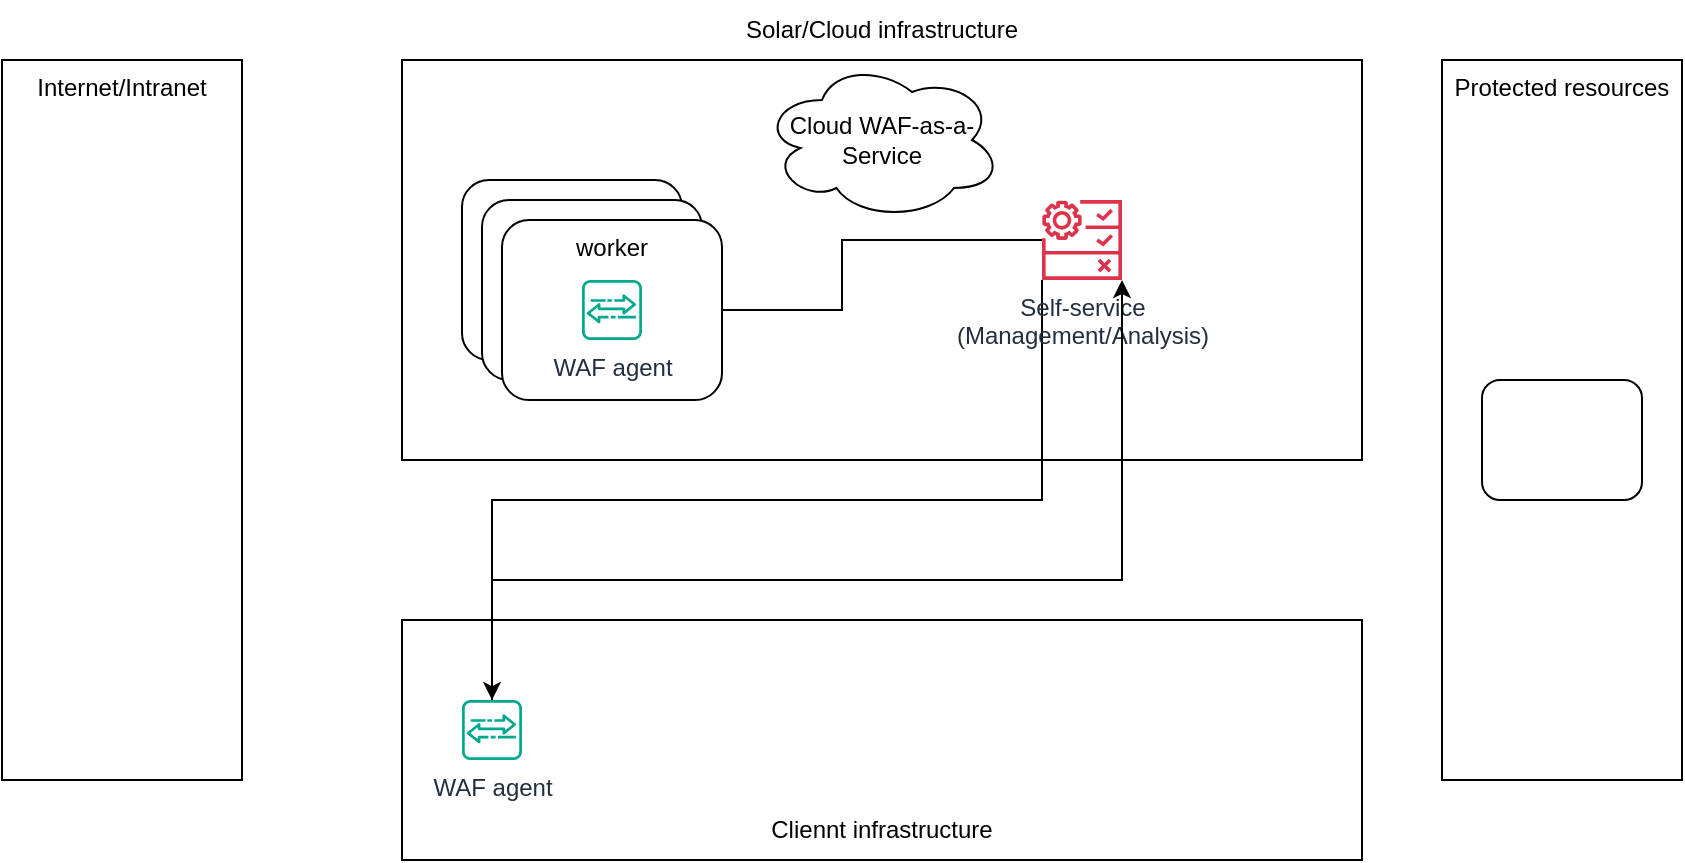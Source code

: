 <mxfile version="24.8.3">
  <diagram name="Страница — 1" id="EpYGhv_TGqBXXWEnbxPb">
    <mxGraphModel dx="1194" dy="755" grid="1" gridSize="10" guides="1" tooltips="1" connect="1" arrows="1" fold="1" page="1" pageScale="1" pageWidth="827" pageHeight="1169" math="0" shadow="0">
      <root>
        <mxCell id="0" />
        <mxCell id="1" parent="0" />
        <mxCell id="DpchlOPgr1H3XQHfYXvT-2" value="" style="rounded=0;whiteSpace=wrap;html=1;verticalAlign=top;" vertex="1" parent="1">
          <mxGeometry x="200" y="120" width="480" height="200" as="geometry" />
        </mxCell>
        <mxCell id="DpchlOPgr1H3XQHfYXvT-4" value="" style="rounded=0;whiteSpace=wrap;html=1;verticalAlign=bottom;" vertex="1" parent="1">
          <mxGeometry x="200" y="400" width="480" height="120" as="geometry" />
        </mxCell>
        <mxCell id="DpchlOPgr1H3XQHfYXvT-5" value="Internet/Intranet" style="rounded=0;whiteSpace=wrap;html=1;verticalAlign=top;" vertex="1" parent="1">
          <mxGeometry y="120" width="120" height="360" as="geometry" />
        </mxCell>
        <mxCell id="DpchlOPgr1H3XQHfYXvT-6" value="Protected resources" style="rounded=0;whiteSpace=wrap;html=1;verticalAlign=top;" vertex="1" parent="1">
          <mxGeometry x="720" y="120" width="120" height="360" as="geometry" />
        </mxCell>
        <mxCell id="DpchlOPgr1H3XQHfYXvT-7" value="" style="rounded=1;whiteSpace=wrap;html=1;" vertex="1" parent="1">
          <mxGeometry x="740" y="280" width="80" height="60" as="geometry" />
        </mxCell>
        <mxCell id="DpchlOPgr1H3XQHfYXvT-8" value="Cloud WAF-as-a-Service" style="ellipse;shape=cloud;whiteSpace=wrap;html=1;" vertex="1" parent="1">
          <mxGeometry x="380" y="120" width="120" height="80" as="geometry" />
        </mxCell>
        <mxCell id="DpchlOPgr1H3XQHfYXvT-25" style="edgeStyle=orthogonalEdgeStyle;rounded=0;orthogonalLoop=1;jettySize=auto;html=1;" edge="1" parent="1" source="DpchlOPgr1H3XQHfYXvT-10" target="DpchlOPgr1H3XQHfYXvT-17">
          <mxGeometry relative="1" as="geometry" />
        </mxCell>
        <mxCell id="DpchlOPgr1H3XQHfYXvT-26" style="edgeStyle=orthogonalEdgeStyle;rounded=0;orthogonalLoop=1;jettySize=auto;html=1;" edge="1" parent="1" source="DpchlOPgr1H3XQHfYXvT-10" target="DpchlOPgr1H3XQHfYXvT-22">
          <mxGeometry relative="1" as="geometry">
            <Array as="points">
              <mxPoint x="520" y="340" />
              <mxPoint x="245" y="340" />
            </Array>
          </mxGeometry>
        </mxCell>
        <mxCell id="DpchlOPgr1H3XQHfYXvT-10" value="&lt;div&gt;Self-service&lt;/div&gt;(Management/Analysis)" style="sketch=0;outlineConnect=0;fontColor=#232F3E;gradientColor=none;fillColor=#DD344C;strokeColor=none;dashed=0;verticalLabelPosition=bottom;verticalAlign=top;align=center;html=1;fontSize=12;fontStyle=0;aspect=fixed;pointerEvents=1;shape=mxgraph.aws4.waf_managed_rule;" vertex="1" parent="1">
          <mxGeometry x="520" y="190" width="40" height="40" as="geometry" />
        </mxCell>
        <mxCell id="DpchlOPgr1H3XQHfYXvT-12" value="worker" style="rounded=1;whiteSpace=wrap;html=1;verticalAlign=top;" vertex="1" parent="1">
          <mxGeometry x="230" y="180" width="110" height="90" as="geometry" />
        </mxCell>
        <mxCell id="DpchlOPgr1H3XQHfYXvT-14" value="worker" style="rounded=1;whiteSpace=wrap;html=1;verticalAlign=top;" vertex="1" parent="1">
          <mxGeometry x="240" y="190" width="110" height="90" as="geometry" />
        </mxCell>
        <mxCell id="DpchlOPgr1H3XQHfYXvT-16" value="worker" style="rounded=1;whiteSpace=wrap;html=1;verticalAlign=top;" vertex="1" parent="1">
          <mxGeometry x="250" y="200" width="110" height="90" as="geometry" />
        </mxCell>
        <mxCell id="DpchlOPgr1H3XQHfYXvT-17" value="WAF a&lt;span style=&quot;background-color: initial;&quot;&gt;gent&lt;/span&gt;" style="sketch=0;outlineConnect=0;fontColor=#232F3E;gradientColor=none;fillColor=#01A88D;strokeColor=none;dashed=0;verticalLabelPosition=bottom;verticalAlign=top;align=center;html=1;fontSize=12;fontStyle=0;aspect=fixed;shape=mxgraph.aws4.agent2;" vertex="1" parent="1">
          <mxGeometry x="290" y="230" width="30" height="30" as="geometry" />
        </mxCell>
        <mxCell id="DpchlOPgr1H3XQHfYXvT-18" value="Solar/Cloud infrastructure" style="text;html=1;align=center;verticalAlign=middle;whiteSpace=wrap;rounded=0;" vertex="1" parent="1">
          <mxGeometry x="200" y="90" width="480" height="30" as="geometry" />
        </mxCell>
        <mxCell id="DpchlOPgr1H3XQHfYXvT-19" value="Cliennt infrastructure" style="text;html=1;align=center;verticalAlign=middle;whiteSpace=wrap;rounded=0;" vertex="1" parent="1">
          <mxGeometry x="200" y="490" width="480" height="30" as="geometry" />
        </mxCell>
        <mxCell id="DpchlOPgr1H3XQHfYXvT-24" style="edgeStyle=orthogonalEdgeStyle;rounded=0;orthogonalLoop=1;jettySize=auto;html=1;" edge="1" parent="1" source="DpchlOPgr1H3XQHfYXvT-22" target="DpchlOPgr1H3XQHfYXvT-10">
          <mxGeometry relative="1" as="geometry">
            <Array as="points">
              <mxPoint x="245" y="380" />
              <mxPoint x="560" y="380" />
            </Array>
          </mxGeometry>
        </mxCell>
        <mxCell id="DpchlOPgr1H3XQHfYXvT-22" value="WAF a&lt;span style=&quot;background-color: initial;&quot;&gt;gent&lt;/span&gt;" style="sketch=0;outlineConnect=0;fontColor=#232F3E;gradientColor=none;fillColor=#01A88D;strokeColor=none;dashed=0;verticalLabelPosition=bottom;verticalAlign=top;align=center;html=1;fontSize=12;fontStyle=0;aspect=fixed;shape=mxgraph.aws4.agent2;" vertex="1" parent="1">
          <mxGeometry x="230" y="440" width="30" height="30" as="geometry" />
        </mxCell>
      </root>
    </mxGraphModel>
  </diagram>
</mxfile>
